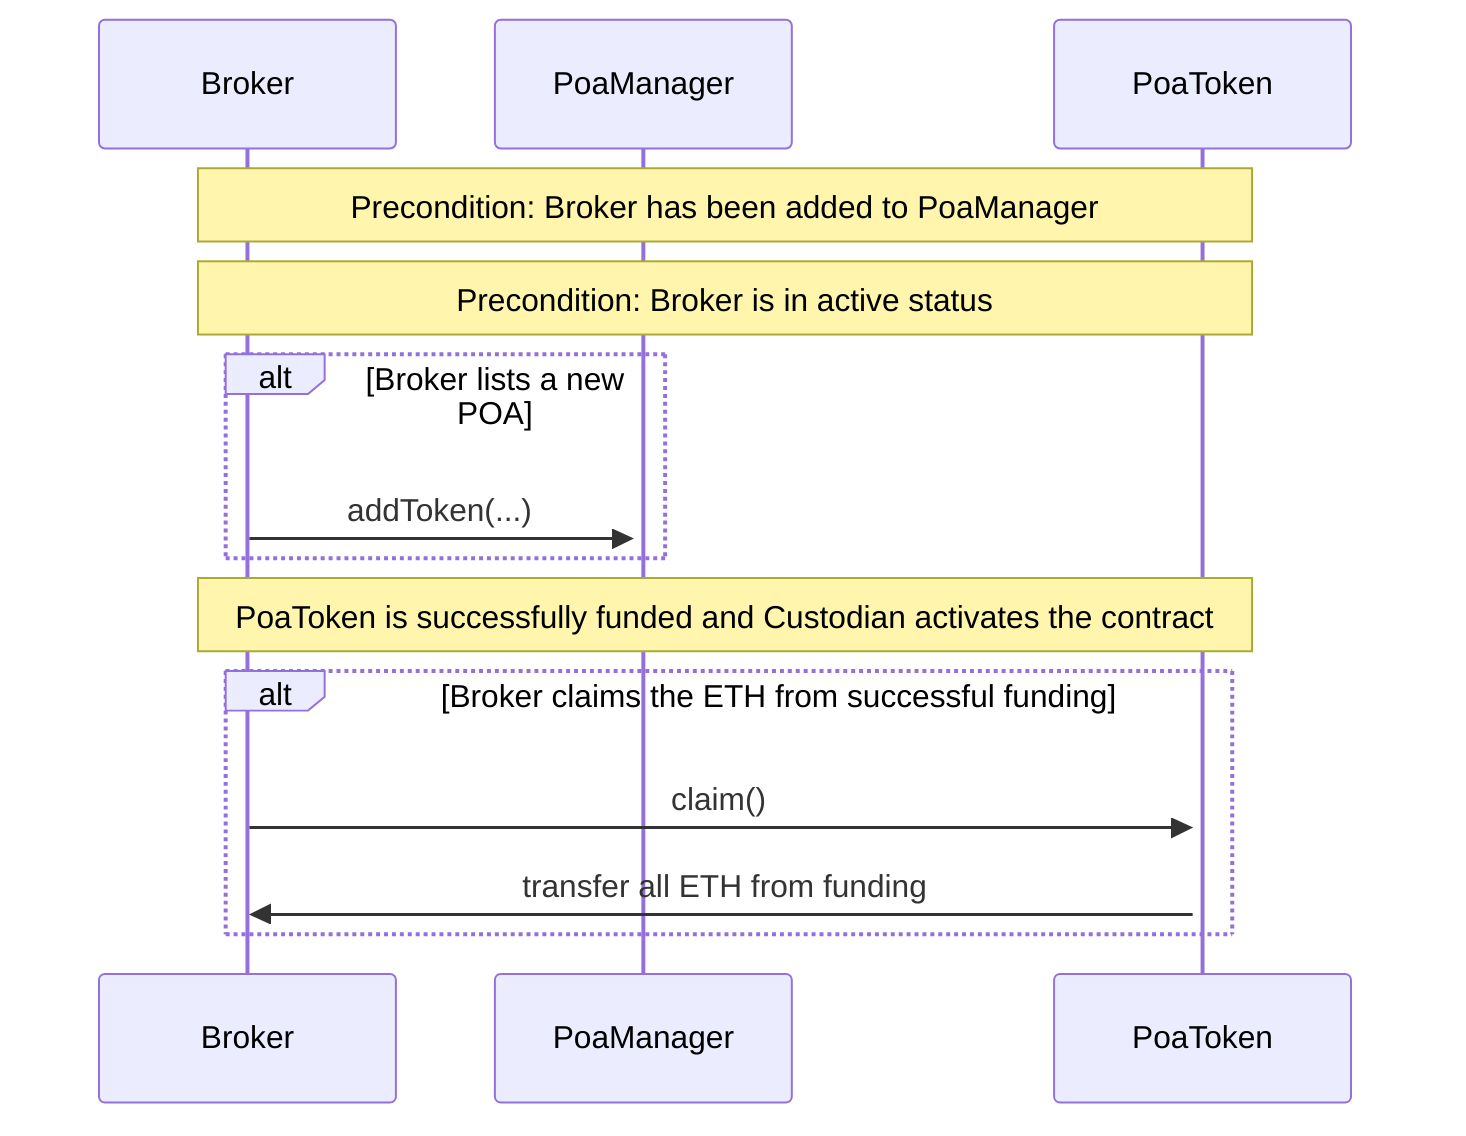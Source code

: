 sequenceDiagram
  participant Broker
  participant PMR as PoaManager
  participant POA as PoaToken

  Note over Broker,POA: Precondition: Broker has been added to PoaManager
  Note over Broker,POA: Precondition: Broker is in active status

  alt Broker lists a new POA
    Broker->>+PMR: addToken(...)
  end

  Note over Broker,POA: PoaToken is successfully funded and Custodian activates the contract

  alt Broker claims the ETH from successful funding
    Broker->>+POA: claim()
    POA->>Broker: transfer all ETH from funding
  end